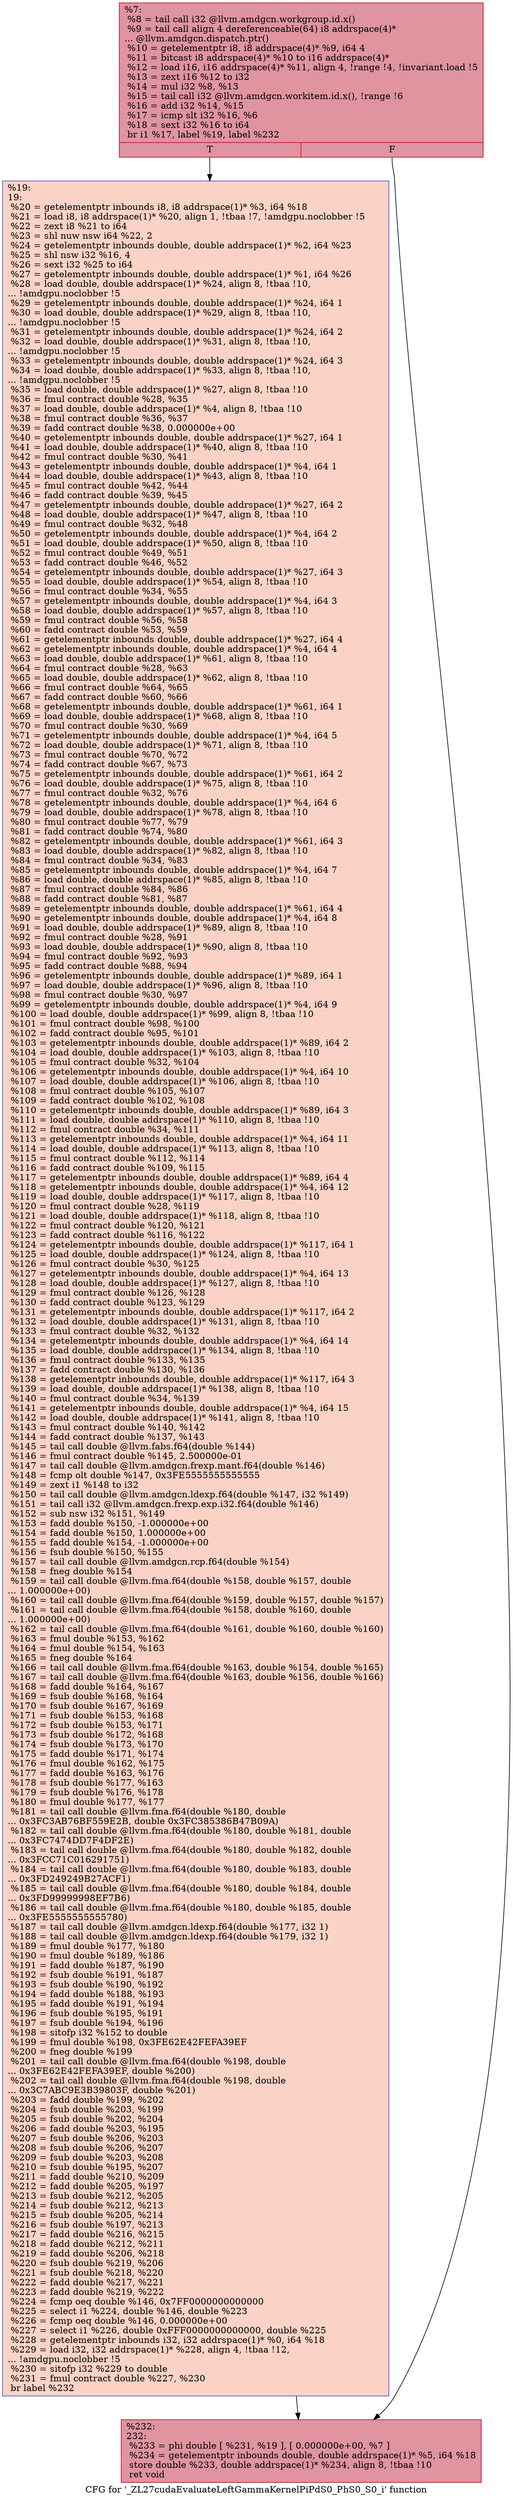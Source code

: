 digraph "CFG for '_ZL27cudaEvaluateLeftGammaKernelPiPdS0_PhS0_S0_i' function" {
	label="CFG for '_ZL27cudaEvaluateLeftGammaKernelPiPdS0_PhS0_S0_i' function";

	Node0x46c42e0 [shape=record,color="#b70d28ff", style=filled, fillcolor="#b70d2870",label="{%7:\l  %8 = tail call i32 @llvm.amdgcn.workgroup.id.x()\l  %9 = tail call align 4 dereferenceable(64) i8 addrspace(4)*\l... @llvm.amdgcn.dispatch.ptr()\l  %10 = getelementptr i8, i8 addrspace(4)* %9, i64 4\l  %11 = bitcast i8 addrspace(4)* %10 to i16 addrspace(4)*\l  %12 = load i16, i16 addrspace(4)* %11, align 4, !range !4, !invariant.load !5\l  %13 = zext i16 %12 to i32\l  %14 = mul i32 %8, %13\l  %15 = tail call i32 @llvm.amdgcn.workitem.id.x(), !range !6\l  %16 = add i32 %14, %15\l  %17 = icmp slt i32 %16, %6\l  %18 = sext i32 %16 to i64\l  br i1 %17, label %19, label %232\l|{<s0>T|<s1>F}}"];
	Node0x46c42e0:s0 -> Node0x46c6260;
	Node0x46c42e0:s1 -> Node0x46c62f0;
	Node0x46c6260 [shape=record,color="#3d50c3ff", style=filled, fillcolor="#f59c7d70",label="{%19:\l19:                                               \l  %20 = getelementptr inbounds i8, i8 addrspace(1)* %3, i64 %18\l  %21 = load i8, i8 addrspace(1)* %20, align 1, !tbaa !7, !amdgpu.noclobber !5\l  %22 = zext i8 %21 to i64\l  %23 = shl nuw nsw i64 %22, 2\l  %24 = getelementptr inbounds double, double addrspace(1)* %2, i64 %23\l  %25 = shl nsw i32 %16, 4\l  %26 = sext i32 %25 to i64\l  %27 = getelementptr inbounds double, double addrspace(1)* %1, i64 %26\l  %28 = load double, double addrspace(1)* %24, align 8, !tbaa !10,\l... !amdgpu.noclobber !5\l  %29 = getelementptr inbounds double, double addrspace(1)* %24, i64 1\l  %30 = load double, double addrspace(1)* %29, align 8, !tbaa !10,\l... !amdgpu.noclobber !5\l  %31 = getelementptr inbounds double, double addrspace(1)* %24, i64 2\l  %32 = load double, double addrspace(1)* %31, align 8, !tbaa !10,\l... !amdgpu.noclobber !5\l  %33 = getelementptr inbounds double, double addrspace(1)* %24, i64 3\l  %34 = load double, double addrspace(1)* %33, align 8, !tbaa !10,\l... !amdgpu.noclobber !5\l  %35 = load double, double addrspace(1)* %27, align 8, !tbaa !10\l  %36 = fmul contract double %28, %35\l  %37 = load double, double addrspace(1)* %4, align 8, !tbaa !10\l  %38 = fmul contract double %36, %37\l  %39 = fadd contract double %38, 0.000000e+00\l  %40 = getelementptr inbounds double, double addrspace(1)* %27, i64 1\l  %41 = load double, double addrspace(1)* %40, align 8, !tbaa !10\l  %42 = fmul contract double %30, %41\l  %43 = getelementptr inbounds double, double addrspace(1)* %4, i64 1\l  %44 = load double, double addrspace(1)* %43, align 8, !tbaa !10\l  %45 = fmul contract double %42, %44\l  %46 = fadd contract double %39, %45\l  %47 = getelementptr inbounds double, double addrspace(1)* %27, i64 2\l  %48 = load double, double addrspace(1)* %47, align 8, !tbaa !10\l  %49 = fmul contract double %32, %48\l  %50 = getelementptr inbounds double, double addrspace(1)* %4, i64 2\l  %51 = load double, double addrspace(1)* %50, align 8, !tbaa !10\l  %52 = fmul contract double %49, %51\l  %53 = fadd contract double %46, %52\l  %54 = getelementptr inbounds double, double addrspace(1)* %27, i64 3\l  %55 = load double, double addrspace(1)* %54, align 8, !tbaa !10\l  %56 = fmul contract double %34, %55\l  %57 = getelementptr inbounds double, double addrspace(1)* %4, i64 3\l  %58 = load double, double addrspace(1)* %57, align 8, !tbaa !10\l  %59 = fmul contract double %56, %58\l  %60 = fadd contract double %53, %59\l  %61 = getelementptr inbounds double, double addrspace(1)* %27, i64 4\l  %62 = getelementptr inbounds double, double addrspace(1)* %4, i64 4\l  %63 = load double, double addrspace(1)* %61, align 8, !tbaa !10\l  %64 = fmul contract double %28, %63\l  %65 = load double, double addrspace(1)* %62, align 8, !tbaa !10\l  %66 = fmul contract double %64, %65\l  %67 = fadd contract double %60, %66\l  %68 = getelementptr inbounds double, double addrspace(1)* %61, i64 1\l  %69 = load double, double addrspace(1)* %68, align 8, !tbaa !10\l  %70 = fmul contract double %30, %69\l  %71 = getelementptr inbounds double, double addrspace(1)* %4, i64 5\l  %72 = load double, double addrspace(1)* %71, align 8, !tbaa !10\l  %73 = fmul contract double %70, %72\l  %74 = fadd contract double %67, %73\l  %75 = getelementptr inbounds double, double addrspace(1)* %61, i64 2\l  %76 = load double, double addrspace(1)* %75, align 8, !tbaa !10\l  %77 = fmul contract double %32, %76\l  %78 = getelementptr inbounds double, double addrspace(1)* %4, i64 6\l  %79 = load double, double addrspace(1)* %78, align 8, !tbaa !10\l  %80 = fmul contract double %77, %79\l  %81 = fadd contract double %74, %80\l  %82 = getelementptr inbounds double, double addrspace(1)* %61, i64 3\l  %83 = load double, double addrspace(1)* %82, align 8, !tbaa !10\l  %84 = fmul contract double %34, %83\l  %85 = getelementptr inbounds double, double addrspace(1)* %4, i64 7\l  %86 = load double, double addrspace(1)* %85, align 8, !tbaa !10\l  %87 = fmul contract double %84, %86\l  %88 = fadd contract double %81, %87\l  %89 = getelementptr inbounds double, double addrspace(1)* %61, i64 4\l  %90 = getelementptr inbounds double, double addrspace(1)* %4, i64 8\l  %91 = load double, double addrspace(1)* %89, align 8, !tbaa !10\l  %92 = fmul contract double %28, %91\l  %93 = load double, double addrspace(1)* %90, align 8, !tbaa !10\l  %94 = fmul contract double %92, %93\l  %95 = fadd contract double %88, %94\l  %96 = getelementptr inbounds double, double addrspace(1)* %89, i64 1\l  %97 = load double, double addrspace(1)* %96, align 8, !tbaa !10\l  %98 = fmul contract double %30, %97\l  %99 = getelementptr inbounds double, double addrspace(1)* %4, i64 9\l  %100 = load double, double addrspace(1)* %99, align 8, !tbaa !10\l  %101 = fmul contract double %98, %100\l  %102 = fadd contract double %95, %101\l  %103 = getelementptr inbounds double, double addrspace(1)* %89, i64 2\l  %104 = load double, double addrspace(1)* %103, align 8, !tbaa !10\l  %105 = fmul contract double %32, %104\l  %106 = getelementptr inbounds double, double addrspace(1)* %4, i64 10\l  %107 = load double, double addrspace(1)* %106, align 8, !tbaa !10\l  %108 = fmul contract double %105, %107\l  %109 = fadd contract double %102, %108\l  %110 = getelementptr inbounds double, double addrspace(1)* %89, i64 3\l  %111 = load double, double addrspace(1)* %110, align 8, !tbaa !10\l  %112 = fmul contract double %34, %111\l  %113 = getelementptr inbounds double, double addrspace(1)* %4, i64 11\l  %114 = load double, double addrspace(1)* %113, align 8, !tbaa !10\l  %115 = fmul contract double %112, %114\l  %116 = fadd contract double %109, %115\l  %117 = getelementptr inbounds double, double addrspace(1)* %89, i64 4\l  %118 = getelementptr inbounds double, double addrspace(1)* %4, i64 12\l  %119 = load double, double addrspace(1)* %117, align 8, !tbaa !10\l  %120 = fmul contract double %28, %119\l  %121 = load double, double addrspace(1)* %118, align 8, !tbaa !10\l  %122 = fmul contract double %120, %121\l  %123 = fadd contract double %116, %122\l  %124 = getelementptr inbounds double, double addrspace(1)* %117, i64 1\l  %125 = load double, double addrspace(1)* %124, align 8, !tbaa !10\l  %126 = fmul contract double %30, %125\l  %127 = getelementptr inbounds double, double addrspace(1)* %4, i64 13\l  %128 = load double, double addrspace(1)* %127, align 8, !tbaa !10\l  %129 = fmul contract double %126, %128\l  %130 = fadd contract double %123, %129\l  %131 = getelementptr inbounds double, double addrspace(1)* %117, i64 2\l  %132 = load double, double addrspace(1)* %131, align 8, !tbaa !10\l  %133 = fmul contract double %32, %132\l  %134 = getelementptr inbounds double, double addrspace(1)* %4, i64 14\l  %135 = load double, double addrspace(1)* %134, align 8, !tbaa !10\l  %136 = fmul contract double %133, %135\l  %137 = fadd contract double %130, %136\l  %138 = getelementptr inbounds double, double addrspace(1)* %117, i64 3\l  %139 = load double, double addrspace(1)* %138, align 8, !tbaa !10\l  %140 = fmul contract double %34, %139\l  %141 = getelementptr inbounds double, double addrspace(1)* %4, i64 15\l  %142 = load double, double addrspace(1)* %141, align 8, !tbaa !10\l  %143 = fmul contract double %140, %142\l  %144 = fadd contract double %137, %143\l  %145 = tail call double @llvm.fabs.f64(double %144)\l  %146 = fmul contract double %145, 2.500000e-01\l  %147 = tail call double @llvm.amdgcn.frexp.mant.f64(double %146)\l  %148 = fcmp olt double %147, 0x3FE5555555555555\l  %149 = zext i1 %148 to i32\l  %150 = tail call double @llvm.amdgcn.ldexp.f64(double %147, i32 %149)\l  %151 = tail call i32 @llvm.amdgcn.frexp.exp.i32.f64(double %146)\l  %152 = sub nsw i32 %151, %149\l  %153 = fadd double %150, -1.000000e+00\l  %154 = fadd double %150, 1.000000e+00\l  %155 = fadd double %154, -1.000000e+00\l  %156 = fsub double %150, %155\l  %157 = tail call double @llvm.amdgcn.rcp.f64(double %154)\l  %158 = fneg double %154\l  %159 = tail call double @llvm.fma.f64(double %158, double %157, double\l... 1.000000e+00)\l  %160 = tail call double @llvm.fma.f64(double %159, double %157, double %157)\l  %161 = tail call double @llvm.fma.f64(double %158, double %160, double\l... 1.000000e+00)\l  %162 = tail call double @llvm.fma.f64(double %161, double %160, double %160)\l  %163 = fmul double %153, %162\l  %164 = fmul double %154, %163\l  %165 = fneg double %164\l  %166 = tail call double @llvm.fma.f64(double %163, double %154, double %165)\l  %167 = tail call double @llvm.fma.f64(double %163, double %156, double %166)\l  %168 = fadd double %164, %167\l  %169 = fsub double %168, %164\l  %170 = fsub double %167, %169\l  %171 = fsub double %153, %168\l  %172 = fsub double %153, %171\l  %173 = fsub double %172, %168\l  %174 = fsub double %173, %170\l  %175 = fadd double %171, %174\l  %176 = fmul double %162, %175\l  %177 = fadd double %163, %176\l  %178 = fsub double %177, %163\l  %179 = fsub double %176, %178\l  %180 = fmul double %177, %177\l  %181 = tail call double @llvm.fma.f64(double %180, double\l... 0x3FC3AB76BF559E2B, double 0x3FC385386B47B09A)\l  %182 = tail call double @llvm.fma.f64(double %180, double %181, double\l... 0x3FC7474DD7F4DF2E)\l  %183 = tail call double @llvm.fma.f64(double %180, double %182, double\l... 0x3FCC71C016291751)\l  %184 = tail call double @llvm.fma.f64(double %180, double %183, double\l... 0x3FD249249B27ACF1)\l  %185 = tail call double @llvm.fma.f64(double %180, double %184, double\l... 0x3FD99999998EF7B6)\l  %186 = tail call double @llvm.fma.f64(double %180, double %185, double\l... 0x3FE5555555555780)\l  %187 = tail call double @llvm.amdgcn.ldexp.f64(double %177, i32 1)\l  %188 = tail call double @llvm.amdgcn.ldexp.f64(double %179, i32 1)\l  %189 = fmul double %177, %180\l  %190 = fmul double %189, %186\l  %191 = fadd double %187, %190\l  %192 = fsub double %191, %187\l  %193 = fsub double %190, %192\l  %194 = fadd double %188, %193\l  %195 = fadd double %191, %194\l  %196 = fsub double %195, %191\l  %197 = fsub double %194, %196\l  %198 = sitofp i32 %152 to double\l  %199 = fmul double %198, 0x3FE62E42FEFA39EF\l  %200 = fneg double %199\l  %201 = tail call double @llvm.fma.f64(double %198, double\l... 0x3FE62E42FEFA39EF, double %200)\l  %202 = tail call double @llvm.fma.f64(double %198, double\l... 0x3C7ABC9E3B39803F, double %201)\l  %203 = fadd double %199, %202\l  %204 = fsub double %203, %199\l  %205 = fsub double %202, %204\l  %206 = fadd double %203, %195\l  %207 = fsub double %206, %203\l  %208 = fsub double %206, %207\l  %209 = fsub double %203, %208\l  %210 = fsub double %195, %207\l  %211 = fadd double %210, %209\l  %212 = fadd double %205, %197\l  %213 = fsub double %212, %205\l  %214 = fsub double %212, %213\l  %215 = fsub double %205, %214\l  %216 = fsub double %197, %213\l  %217 = fadd double %216, %215\l  %218 = fadd double %212, %211\l  %219 = fadd double %206, %218\l  %220 = fsub double %219, %206\l  %221 = fsub double %218, %220\l  %222 = fadd double %217, %221\l  %223 = fadd double %219, %222\l  %224 = fcmp oeq double %146, 0x7FF0000000000000\l  %225 = select i1 %224, double %146, double %223\l  %226 = fcmp oeq double %146, 0.000000e+00\l  %227 = select i1 %226, double 0xFFF0000000000000, double %225\l  %228 = getelementptr inbounds i32, i32 addrspace(1)* %0, i64 %18\l  %229 = load i32, i32 addrspace(1)* %228, align 4, !tbaa !12,\l... !amdgpu.noclobber !5\l  %230 = sitofp i32 %229 to double\l  %231 = fmul contract double %227, %230\l  br label %232\l}"];
	Node0x46c6260 -> Node0x46c62f0;
	Node0x46c62f0 [shape=record,color="#b70d28ff", style=filled, fillcolor="#b70d2870",label="{%232:\l232:                                              \l  %233 = phi double [ %231, %19 ], [ 0.000000e+00, %7 ]\l  %234 = getelementptr inbounds double, double addrspace(1)* %5, i64 %18\l  store double %233, double addrspace(1)* %234, align 8, !tbaa !10\l  ret void\l}"];
}
